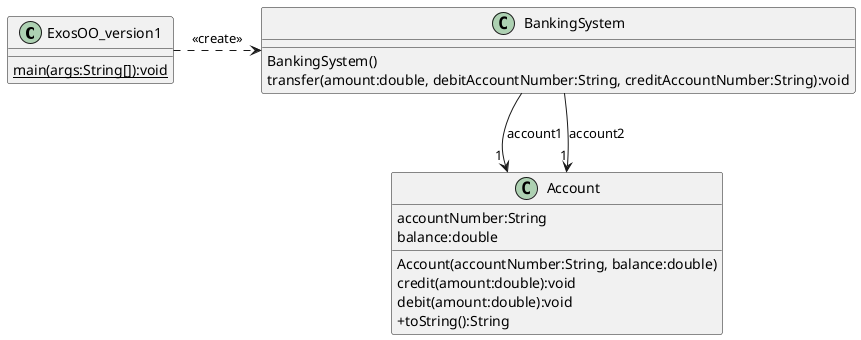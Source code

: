  @startuml
skinparam classAttributeIconSize 0

class ExosOO_version1 {
{static} main(args:String[]):void
}

class BankingSystem {
BankingSystem()
transfer(amount:double, debitAccountNumber:String, creditAccountNumber:String):void

}

class Account {

accountNumber:String
balance:double

Account(accountNumber:String, balance:double)
credit(amount:double):void
debit(amount:double):void
+toString():String
}

BankingSystem --> "1" Account : account1
BankingSystem --> "1" Account : account2
ExosOO_version1 .> BankingSystem : <<create>>

@enduml